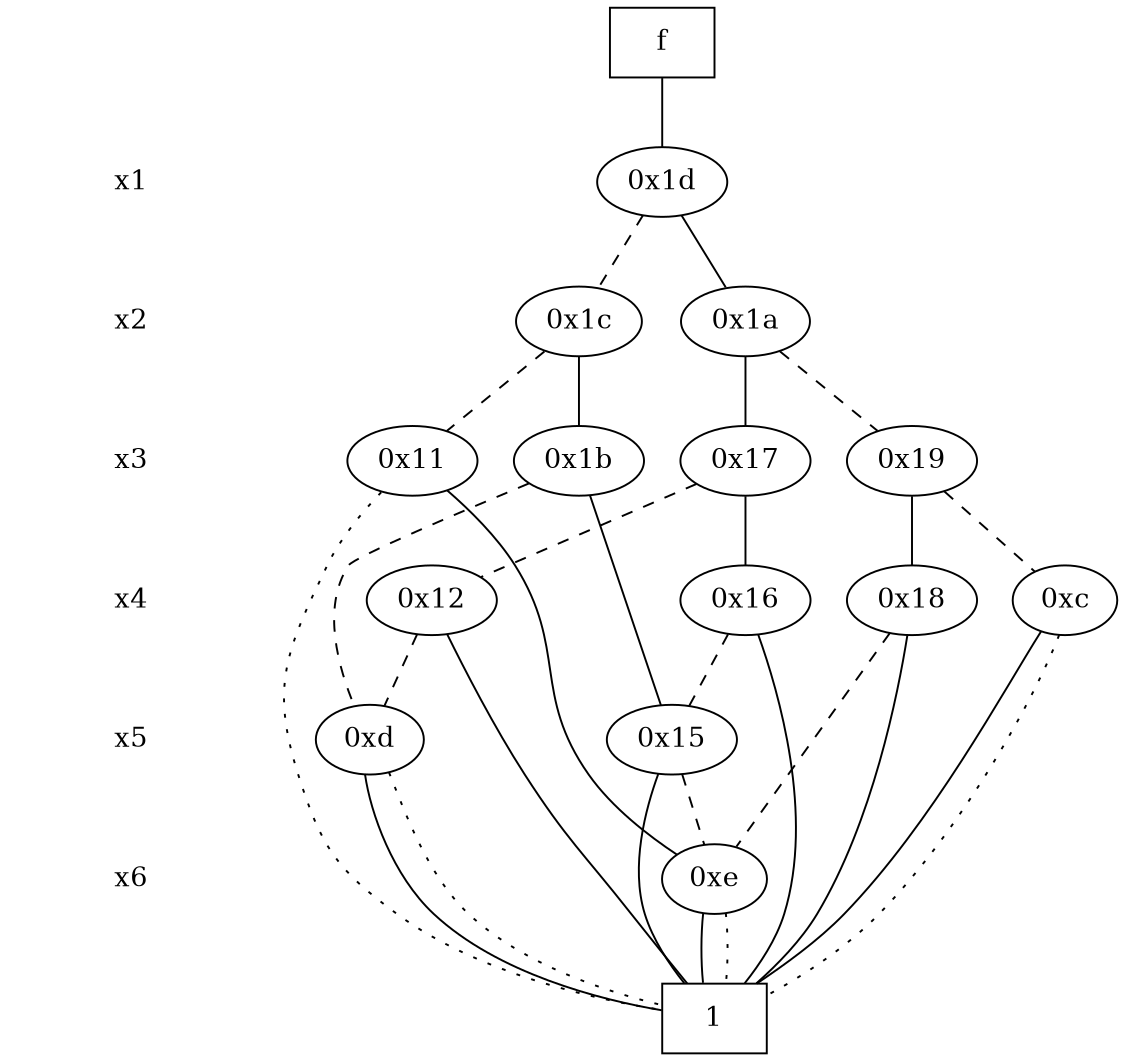 digraph "DD" {
size = "7.5,10"
center = true;
edge [dir = none];
{ node [shape = plaintext];
  edge [style = invis];
  "CONST NODES" [style = invis];
" x1 " -> " x2 " -> " x3 " -> " x4 " -> " x5 " -> " x6 " -> "CONST NODES"; 
}
{ rank = same; node [shape = box]; edge [style = invis];
"  f  "; }
{ rank = same; " x1 ";
"0x1d";
}
{ rank = same; " x2 ";
"0x1c";
"0x1a";
}
{ rank = same; " x3 ";
"0x11";
"0x19";
"0x17";
"0x1b";
}
{ rank = same; " x4 ";
"0x16";
"0xc";
"0x12";
"0x18";
}
{ rank = same; " x5 ";
"0xd";
"0x15";
}
{ rank = same; " x6 ";
"0xe";
}
{ rank = same; "CONST NODES";
{ node [shape = box]; "0x5";
}
}
"  f  " -> "0x1d" [style = solid];
"0x1d" -> "0x1a";
"0x1d" -> "0x1c" [style = dashed];
"0x1c" -> "0x1b";
"0x1c" -> "0x11" [style = dashed];
"0x1a" -> "0x17";
"0x1a" -> "0x19" [style = dashed];
"0x11" -> "0xe";
"0x11" -> "0x5" [style = dotted];
"0x19" -> "0x18";
"0x19" -> "0xc" [style = dashed];
"0x17" -> "0x16";
"0x17" -> "0x12" [style = dashed];
"0x1b" -> "0x15";
"0x1b" -> "0xd" [style = dashed];
"0x16" -> "0x5";
"0x16" -> "0x15" [style = dashed];
"0xc" -> "0x5";
"0xc" -> "0x5" [style = dotted];
"0x12" -> "0x5";
"0x12" -> "0xd" [style = dashed];
"0x18" -> "0x5";
"0x18" -> "0xe" [style = dashed];
"0xd" -> "0x5";
"0xd" -> "0x5" [style = dotted];
"0x15" -> "0x5";
"0x15" -> "0xe" [style = dashed];
"0xe" -> "0x5";
"0xe" -> "0x5" [style = dotted];
"0x5" [label = "1"];
}
